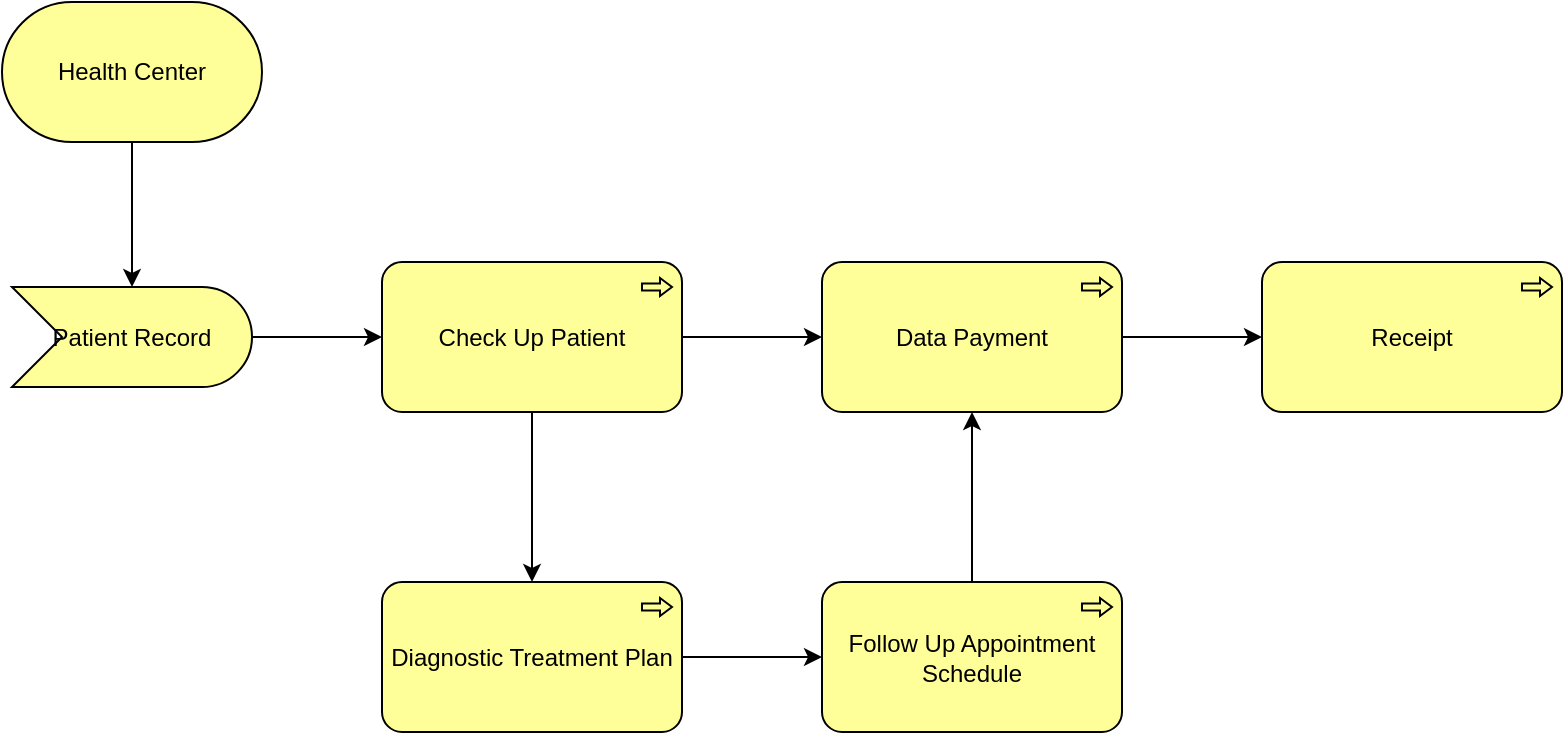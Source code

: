 <mxfile version="20.3.7" type="github">
  <diagram id="BytxuOhy2EkJ_opa7Mz4" name="Page-1">
    <mxGraphModel dx="880" dy="3797" grid="1" gridSize="10" guides="1" tooltips="1" connect="1" arrows="1" fold="1" page="1" pageScale="1" pageWidth="850" pageHeight="1100" math="0" shadow="0">
      <root>
        <mxCell id="0" />
        <mxCell id="1" parent="0" />
        <mxCell id="oouPe3FaEBid6wUyFQfi-43" value="" style="edgeStyle=orthogonalEdgeStyle;rounded=0;orthogonalLoop=1;jettySize=auto;html=1;" edge="1" parent="1" source="oouPe3FaEBid6wUyFQfi-10" target="oouPe3FaEBid6wUyFQfi-11">
          <mxGeometry relative="1" as="geometry" />
        </mxCell>
        <mxCell id="oouPe3FaEBid6wUyFQfi-10" value="Health Center" style="html=1;outlineConnect=0;whiteSpace=wrap;fillColor=#ffff99;shape=mxgraph.archimate3.service;" vertex="1" parent="1">
          <mxGeometry x="40" y="-2840" width="130" height="70" as="geometry" />
        </mxCell>
        <mxCell id="oouPe3FaEBid6wUyFQfi-45" value="" style="edgeStyle=orthogonalEdgeStyle;rounded=0;orthogonalLoop=1;jettySize=auto;html=1;" edge="1" parent="1" source="oouPe3FaEBid6wUyFQfi-11" target="oouPe3FaEBid6wUyFQfi-15">
          <mxGeometry relative="1" as="geometry" />
        </mxCell>
        <mxCell id="oouPe3FaEBid6wUyFQfi-11" value="Patient Record" style="html=1;outlineConnect=0;whiteSpace=wrap;fillColor=#ffff99;shape=mxgraph.archimate3.event;" vertex="1" parent="1">
          <mxGeometry x="45" y="-2697.5" width="120" height="50" as="geometry" />
        </mxCell>
        <mxCell id="oouPe3FaEBid6wUyFQfi-39" value="" style="edgeStyle=orthogonalEdgeStyle;rounded=0;orthogonalLoop=1;jettySize=auto;html=1;" edge="1" parent="1" source="oouPe3FaEBid6wUyFQfi-15" target="oouPe3FaEBid6wUyFQfi-18">
          <mxGeometry relative="1" as="geometry" />
        </mxCell>
        <mxCell id="oouPe3FaEBid6wUyFQfi-46" value="" style="edgeStyle=orthogonalEdgeStyle;rounded=0;orthogonalLoop=1;jettySize=auto;html=1;" edge="1" parent="1" source="oouPe3FaEBid6wUyFQfi-15" target="oouPe3FaEBid6wUyFQfi-16">
          <mxGeometry relative="1" as="geometry" />
        </mxCell>
        <mxCell id="oouPe3FaEBid6wUyFQfi-15" value="Check Up Patient" style="html=1;outlineConnect=0;whiteSpace=wrap;fillColor=#ffff99;shape=mxgraph.archimate3.application;appType=proc;archiType=rounded;" vertex="1" parent="1">
          <mxGeometry x="230" y="-2710" width="150" height="75" as="geometry" />
        </mxCell>
        <mxCell id="oouPe3FaEBid6wUyFQfi-48" value="" style="edgeStyle=orthogonalEdgeStyle;rounded=0;orthogonalLoop=1;jettySize=auto;html=1;" edge="1" parent="1" source="oouPe3FaEBid6wUyFQfi-16" target="oouPe3FaEBid6wUyFQfi-17">
          <mxGeometry relative="1" as="geometry" />
        </mxCell>
        <mxCell id="oouPe3FaEBid6wUyFQfi-16" value="Diagnostic Treatment Plan" style="html=1;outlineConnect=0;whiteSpace=wrap;fillColor=#ffff99;shape=mxgraph.archimate3.application;appType=proc;archiType=rounded;" vertex="1" parent="1">
          <mxGeometry x="230" y="-2550" width="150" height="75" as="geometry" />
        </mxCell>
        <mxCell id="oouPe3FaEBid6wUyFQfi-49" value="" style="edgeStyle=orthogonalEdgeStyle;rounded=0;orthogonalLoop=1;jettySize=auto;html=1;" edge="1" parent="1" source="oouPe3FaEBid6wUyFQfi-17" target="oouPe3FaEBid6wUyFQfi-18">
          <mxGeometry relative="1" as="geometry" />
        </mxCell>
        <mxCell id="oouPe3FaEBid6wUyFQfi-17" value="Follow Up Appointment Schedule" style="html=1;outlineConnect=0;whiteSpace=wrap;fillColor=#ffff99;shape=mxgraph.archimate3.application;appType=proc;archiType=rounded;" vertex="1" parent="1">
          <mxGeometry x="450" y="-2550" width="150" height="75" as="geometry" />
        </mxCell>
        <mxCell id="oouPe3FaEBid6wUyFQfi-40" value="" style="edgeStyle=orthogonalEdgeStyle;rounded=0;orthogonalLoop=1;jettySize=auto;html=1;" edge="1" parent="1" source="oouPe3FaEBid6wUyFQfi-18" target="oouPe3FaEBid6wUyFQfi-19">
          <mxGeometry relative="1" as="geometry" />
        </mxCell>
        <mxCell id="oouPe3FaEBid6wUyFQfi-18" value="Data Payment" style="html=1;outlineConnect=0;whiteSpace=wrap;fillColor=#ffff99;shape=mxgraph.archimate3.application;appType=proc;archiType=rounded;" vertex="1" parent="1">
          <mxGeometry x="450" y="-2710" width="150" height="75" as="geometry" />
        </mxCell>
        <mxCell id="oouPe3FaEBid6wUyFQfi-19" value="Receipt" style="html=1;outlineConnect=0;whiteSpace=wrap;fillColor=#ffff99;shape=mxgraph.archimate3.application;appType=proc;archiType=rounded;" vertex="1" parent="1">
          <mxGeometry x="670" y="-2710" width="150" height="75" as="geometry" />
        </mxCell>
      </root>
    </mxGraphModel>
  </diagram>
</mxfile>
